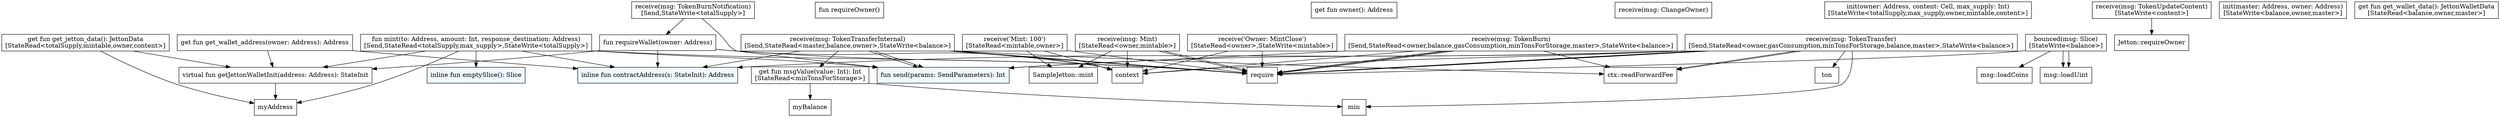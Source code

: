 digraph "CallGraph" {
    node [shape=box];
    node_6 [label="inline fun emptySlice(): Slice" style=filled fillcolor="#F0F8FF"];
    node_13 [label="inline fun contractAddress(s: StateInit): Address" style=filled fillcolor="#F0F8FF"];
    node_15 [label="fun send(params: SendParameters): Int" style=filled fillcolor="#F0F8FF"];
    node_20 [label="fun requireOwner()"];
    node_21 [label="get fun owner(): Address"];
    node_22 [label="receive(msg: ChangeOwner)"];
    node_23 [label="init(owner: Address, content: Cell, max_supply: Int)
[StateWrite<totalSupply,max_supply,owner,mintable,content>]"];
    node_24 [label="receive(msg: Mint)
[StateRead<owner,mintable>]"];
    node_25 [label="receive('Mint: 100')
[StateRead<mintable,owner>]"];
    node_26 [label="receive('Owner: MintClose')
[StateRead<owner>,StateWrite<mintable>]"];
    node_27 [label="receive(msg: TokenUpdateContent)
[StateWrite<content>]"];
    node_28 [label="receive(msg: TokenBurnNotification)
[Send,StateWrite<totalSupply>]"];
    node_29 [label="fun mint(to: Address, amount: Int, response_destination: Address)
[Send,StateRead<totalSupply,max_supply>,StateWrite<totalSupply>]"];
    node_30 [label="fun requireWallet(owner: Address)"];
    node_31 [label="virtual fun getJettonWalletInit(address: Address): StateInit"];
    node_32 [label="get fun get_jetton_data(): JettonData
[StateRead<totalSupply,mintable,owner,content>]"];
    node_33 [label="get fun get_wallet_address(owner: Address): Address"];
    node_34 [label="init(master: Address, owner: Address)
[StateWrite<balance,owner,master>]"];
    node_35 [label="receive(msg: TokenTransfer)
[Send,StateRead<owner,gasConsumption,minTonsForStorage,balance,master>,StateWrite<balance>]"];
    node_36 [label="receive(msg: TokenTransferInternal)
[Send,StateRead<master,balance,owner>,StateWrite<balance>]"];
    node_37 [label="get fun msgValue(value: Int): Int
[StateRead<minTonsForStorage>]"];
    node_38 [label="receive(msg: TokenBurn)
[Send,StateRead<owner,balance,gasConsumption,minTonsForStorage,master>,StateWrite<balance>]"];
    node_39 [label="bounced(msg: Slice)
[StateWrite<balance>]"];
    node_40 [label="get fun get_wallet_data(): JettonWalletData
[StateRead<balance,owner,master>]"];
    node_41 [label="context"];
    node_42 [label="require"];
    node_43 [label="SampleJetton::mint"];
    node_44 [label="Jetton::requireOwner"];
    node_45 [label="myAddress"];
    node_46 [label="ctx::readForwardFee"];
    node_47 [label="min"];
    node_48 [label="ton"];
    node_49 [label="myBalance"];
    node_50 [label="msg::loadUint"];
    node_51 [label="msg::loadCoins"];
    node_24 -> node_41;
    node_24 -> node_42;
    node_24 -> node_42;
    node_24 -> node_43;
    node_25 -> node_41;
    node_25 -> node_42;
    node_25 -> node_43;
    node_26 -> node_41;
    node_26 -> node_42;
    node_27 -> node_44;
    node_28 -> node_30;
    node_28 -> node_15;
    node_29 -> node_42;
    node_29 -> node_31;
    node_29 -> node_15;
    node_29 -> node_13;
    node_29 -> node_45;
    node_29 -> node_6;
    node_30 -> node_41;
    node_30 -> node_31;
    node_30 -> node_42;
    node_30 -> node_13;
    node_31 -> node_45;
    node_32 -> node_31;
    node_32 -> node_45;
    node_33 -> node_31;
    node_33 -> node_13;
    node_35 -> node_41;
    node_35 -> node_42;
    node_35 -> node_46;
    node_35 -> node_46;
    node_35 -> node_42;
    node_35 -> node_47;
    node_35 -> node_48;
    node_35 -> node_42;
    node_35 -> node_13;
    node_35 -> node_15;
    node_36 -> node_41;
    node_36 -> node_42;
    node_36 -> node_13;
    node_36 -> node_42;
    node_36 -> node_15;
    node_36 -> node_37;
    node_36 -> node_46;
    node_36 -> node_15;
    node_37 -> node_49;
    node_37 -> node_47;
    node_38 -> node_41;
    node_38 -> node_42;
    node_38 -> node_42;
    node_38 -> node_46;
    node_38 -> node_42;
    node_38 -> node_15;
    node_39 -> node_50;
    node_39 -> node_50;
    node_39 -> node_51;
    node_39 -> node_42;
}
